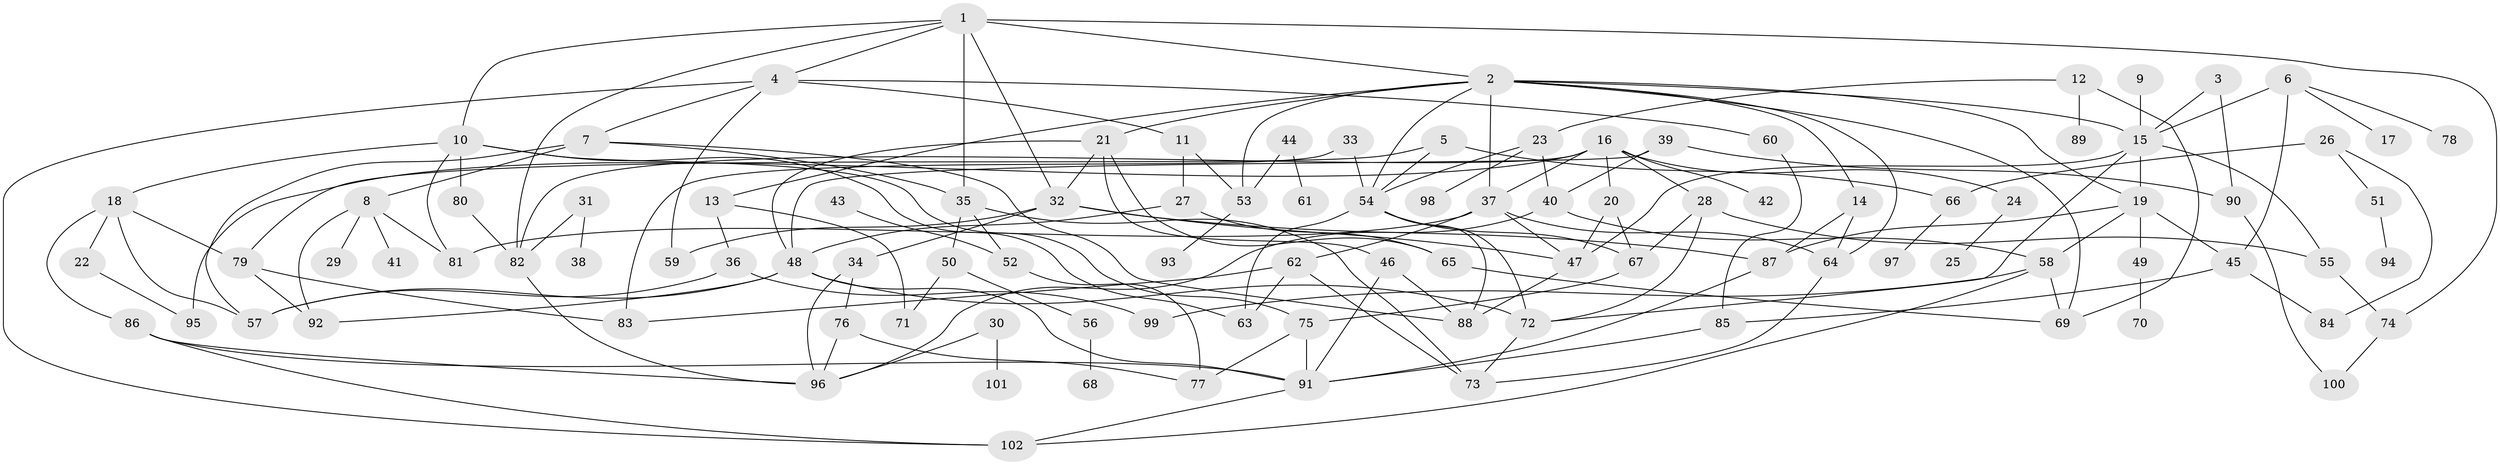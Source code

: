 // original degree distribution, {12: 0.006896551724137931, 7: 0.013793103448275862, 9: 0.013793103448275862, 1: 0.19310344827586207, 2: 0.2482758620689655, 6: 0.027586206896551724, 4: 0.10344827586206896, 3: 0.3103448275862069, 5: 0.07586206896551724, 8: 0.006896551724137931}
// Generated by graph-tools (version 1.1) at 2025/36/03/04/25 23:36:09]
// undirected, 102 vertices, 170 edges
graph export_dot {
  node [color=gray90,style=filled];
  1;
  2;
  3;
  4;
  5;
  6;
  7;
  8;
  9;
  10;
  11;
  12;
  13;
  14;
  15;
  16;
  17;
  18;
  19;
  20;
  21;
  22;
  23;
  24;
  25;
  26;
  27;
  28;
  29;
  30;
  31;
  32;
  33;
  34;
  35;
  36;
  37;
  38;
  39;
  40;
  41;
  42;
  43;
  44;
  45;
  46;
  47;
  48;
  49;
  50;
  51;
  52;
  53;
  54;
  55;
  56;
  57;
  58;
  59;
  60;
  61;
  62;
  63;
  64;
  65;
  66;
  67;
  68;
  69;
  70;
  71;
  72;
  73;
  74;
  75;
  76;
  77;
  78;
  79;
  80;
  81;
  82;
  83;
  84;
  85;
  86;
  87;
  88;
  89;
  90;
  91;
  92;
  93;
  94;
  95;
  96;
  97;
  98;
  99;
  100;
  101;
  102;
  1 -- 2 [weight=1.0];
  1 -- 4 [weight=1.0];
  1 -- 10 [weight=1.0];
  1 -- 32 [weight=1.0];
  1 -- 35 [weight=1.0];
  1 -- 74 [weight=1.0];
  1 -- 82 [weight=1.0];
  2 -- 13 [weight=1.0];
  2 -- 14 [weight=1.0];
  2 -- 15 [weight=1.0];
  2 -- 19 [weight=1.0];
  2 -- 21 [weight=1.0];
  2 -- 37 [weight=1.0];
  2 -- 53 [weight=1.0];
  2 -- 54 [weight=1.0];
  2 -- 64 [weight=1.0];
  2 -- 69 [weight=1.0];
  3 -- 15 [weight=1.0];
  3 -- 90 [weight=1.0];
  4 -- 7 [weight=1.0];
  4 -- 11 [weight=1.0];
  4 -- 59 [weight=1.0];
  4 -- 60 [weight=1.0];
  4 -- 102 [weight=1.0];
  5 -- 54 [weight=1.0];
  5 -- 66 [weight=1.0];
  5 -- 79 [weight=1.0];
  6 -- 15 [weight=1.0];
  6 -- 17 [weight=1.0];
  6 -- 45 [weight=1.0];
  6 -- 78 [weight=1.0];
  7 -- 8 [weight=1.0];
  7 -- 35 [weight=1.0];
  7 -- 57 [weight=1.0];
  7 -- 88 [weight=1.0];
  8 -- 29 [weight=1.0];
  8 -- 41 [weight=1.0];
  8 -- 81 [weight=1.0];
  8 -- 92 [weight=1.0];
  9 -- 15 [weight=1.0];
  10 -- 18 [weight=1.0];
  10 -- 63 [weight=1.0];
  10 -- 75 [weight=1.0];
  10 -- 80 [weight=1.0];
  10 -- 81 [weight=1.0];
  11 -- 27 [weight=1.0];
  11 -- 53 [weight=1.0];
  12 -- 23 [weight=1.0];
  12 -- 69 [weight=1.0];
  12 -- 89 [weight=1.0];
  13 -- 36 [weight=1.0];
  13 -- 71 [weight=1.0];
  14 -- 64 [weight=1.0];
  14 -- 87 [weight=1.0];
  15 -- 19 [weight=1.0];
  15 -- 47 [weight=1.0];
  15 -- 55 [weight=1.0];
  15 -- 72 [weight=1.0];
  16 -- 20 [weight=1.0];
  16 -- 24 [weight=1.0];
  16 -- 28 [weight=1.0];
  16 -- 37 [weight=1.0];
  16 -- 42 [weight=1.0];
  16 -- 82 [weight=1.0];
  16 -- 95 [weight=1.0];
  18 -- 22 [weight=1.0];
  18 -- 57 [weight=1.0];
  18 -- 79 [weight=1.0];
  18 -- 86 [weight=1.0];
  19 -- 45 [weight=1.0];
  19 -- 49 [weight=1.0];
  19 -- 58 [weight=1.0];
  19 -- 87 [weight=1.0];
  20 -- 47 [weight=1.0];
  20 -- 67 [weight=1.0];
  21 -- 32 [weight=1.0];
  21 -- 46 [weight=1.0];
  21 -- 48 [weight=1.0];
  21 -- 65 [weight=1.0];
  22 -- 95 [weight=1.0];
  23 -- 40 [weight=1.0];
  23 -- 54 [weight=1.0];
  23 -- 98 [weight=1.0];
  24 -- 25 [weight=1.0];
  26 -- 51 [weight=1.0];
  26 -- 66 [weight=1.0];
  26 -- 84 [weight=1.0];
  27 -- 48 [weight=1.0];
  27 -- 65 [weight=1.0];
  28 -- 55 [weight=1.0];
  28 -- 67 [weight=1.0];
  28 -- 72 [weight=1.0];
  30 -- 96 [weight=1.0];
  30 -- 101 [weight=1.0];
  31 -- 38 [weight=1.0];
  31 -- 82 [weight=1.0];
  32 -- 34 [weight=1.0];
  32 -- 47 [weight=1.0];
  32 -- 59 [weight=1.0];
  32 -- 87 [weight=1.0];
  33 -- 54 [weight=1.0];
  33 -- 83 [weight=1.0];
  34 -- 76 [weight=1.0];
  34 -- 96 [weight=1.0];
  35 -- 50 [weight=1.0];
  35 -- 52 [weight=1.0];
  35 -- 73 [weight=1.0];
  36 -- 57 [weight=1.0];
  36 -- 99 [weight=1.0];
  37 -- 47 [weight=1.0];
  37 -- 62 [weight=1.0];
  37 -- 64 [weight=1.0];
  37 -- 81 [weight=1.0];
  39 -- 40 [weight=1.0];
  39 -- 48 [weight=1.0];
  39 -- 90 [weight=1.0];
  40 -- 58 [weight=1.0];
  40 -- 96 [weight=1.0];
  43 -- 52 [weight=1.0];
  44 -- 53 [weight=1.0];
  44 -- 61 [weight=1.0];
  45 -- 84 [weight=1.0];
  45 -- 85 [weight=1.0];
  46 -- 88 [weight=1.0];
  46 -- 91 [weight=1.0];
  47 -- 88 [weight=1.0];
  48 -- 57 [weight=1.0];
  48 -- 72 [weight=1.0];
  48 -- 91 [weight=1.0];
  48 -- 92 [weight=1.0];
  49 -- 70 [weight=1.0];
  50 -- 56 [weight=1.0];
  50 -- 71 [weight=1.0];
  51 -- 94 [weight=1.0];
  52 -- 77 [weight=1.0];
  53 -- 93 [weight=1.0];
  54 -- 63 [weight=1.0];
  54 -- 67 [weight=1.0];
  54 -- 72 [weight=1.0];
  54 -- 88 [weight=1.0];
  55 -- 74 [weight=1.0];
  56 -- 68 [weight=1.0];
  58 -- 69 [weight=1.0];
  58 -- 99 [weight=1.0];
  58 -- 102 [weight=1.0];
  60 -- 85 [weight=1.0];
  62 -- 63 [weight=1.0];
  62 -- 73 [weight=1.0];
  62 -- 83 [weight=1.0];
  64 -- 73 [weight=1.0];
  65 -- 69 [weight=1.0];
  66 -- 97 [weight=1.0];
  67 -- 75 [weight=1.0];
  72 -- 73 [weight=1.0];
  74 -- 100 [weight=1.0];
  75 -- 77 [weight=1.0];
  75 -- 91 [weight=1.0];
  76 -- 77 [weight=1.0];
  76 -- 96 [weight=1.0];
  79 -- 83 [weight=1.0];
  79 -- 92 [weight=1.0];
  80 -- 82 [weight=1.0];
  82 -- 96 [weight=1.0];
  85 -- 91 [weight=1.0];
  86 -- 91 [weight=1.0];
  86 -- 96 [weight=1.0];
  86 -- 102 [weight=1.0];
  87 -- 91 [weight=1.0];
  90 -- 100 [weight=1.0];
  91 -- 102 [weight=1.0];
}
